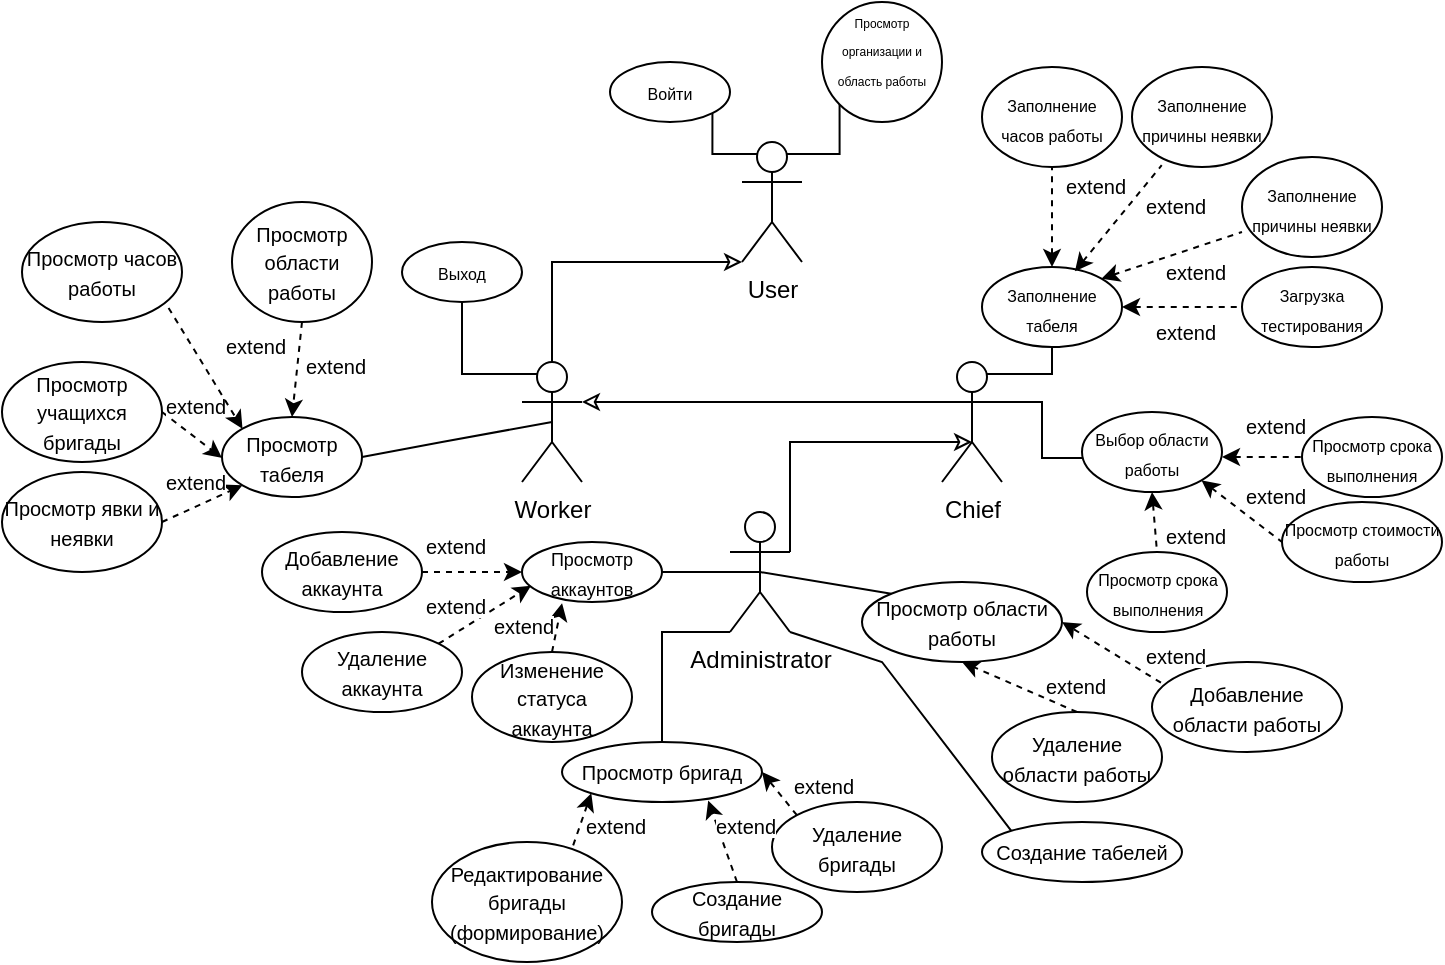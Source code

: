 <mxfile version="16.1.0" type="github">
  <diagram id="7hAk2F3jeESIdfcBZHj0" name="Page-1">
    <mxGraphModel dx="2100" dy="567" grid="1" gridSize="10" guides="1" tooltips="1" connect="1" arrows="1" fold="1" page="1" pageScale="1" pageWidth="827" pageHeight="1169" math="0" shadow="0">
      <root>
        <mxCell id="0" />
        <mxCell id="1" parent="0" />
        <mxCell id="OAtUZvXxgG-5UGhybnFJ-1" style="edgeStyle=orthogonalEdgeStyle;rounded=0;orthogonalLoop=1;jettySize=auto;html=1;exitX=0.25;exitY=0.1;exitDx=0;exitDy=0;exitPerimeter=0;entryX=1;entryY=1;entryDx=0;entryDy=0;endArrow=none;endFill=0;" edge="1" parent="1" source="OAtUZvXxgG-5UGhybnFJ-3" target="OAtUZvXxgG-5UGhybnFJ-4">
          <mxGeometry relative="1" as="geometry" />
        </mxCell>
        <mxCell id="OAtUZvXxgG-5UGhybnFJ-2" style="edgeStyle=orthogonalEdgeStyle;rounded=0;orthogonalLoop=1;jettySize=auto;html=1;exitX=0.75;exitY=0.1;exitDx=0;exitDy=0;exitPerimeter=0;entryX=0;entryY=1;entryDx=0;entryDy=0;fontSize=8;endArrow=none;endFill=0;" edge="1" parent="1" source="OAtUZvXxgG-5UGhybnFJ-3" target="OAtUZvXxgG-5UGhybnFJ-21">
          <mxGeometry relative="1" as="geometry" />
        </mxCell>
        <mxCell id="OAtUZvXxgG-5UGhybnFJ-3" value="User" style="shape=umlActor;verticalLabelPosition=bottom;verticalAlign=top;html=1;outlineConnect=0;" vertex="1" parent="1">
          <mxGeometry x="360" y="130" width="30" height="60" as="geometry" />
        </mxCell>
        <mxCell id="OAtUZvXxgG-5UGhybnFJ-4" value="&lt;span style=&quot;font-size: 8px&quot;&gt;Войти&lt;/span&gt;" style="ellipse;whiteSpace=wrap;html=1;" vertex="1" parent="1">
          <mxGeometry x="294" y="90" width="60" height="30" as="geometry" />
        </mxCell>
        <mxCell id="OAtUZvXxgG-5UGhybnFJ-5" style="edgeStyle=orthogonalEdgeStyle;rounded=0;orthogonalLoop=1;jettySize=auto;html=1;exitX=0.5;exitY=0;exitDx=0;exitDy=0;exitPerimeter=0;entryX=0;entryY=1;entryDx=0;entryDy=0;entryPerimeter=0;fontSize=8;startArrow=none;startFill=0;endArrow=classic;endFill=0;" edge="1" parent="1" source="OAtUZvXxgG-5UGhybnFJ-8" target="OAtUZvXxgG-5UGhybnFJ-3">
          <mxGeometry relative="1" as="geometry">
            <Array as="points">
              <mxPoint x="265" y="190" />
            </Array>
          </mxGeometry>
        </mxCell>
        <mxCell id="OAtUZvXxgG-5UGhybnFJ-6" style="edgeStyle=orthogonalEdgeStyle;rounded=0;orthogonalLoop=1;jettySize=auto;html=1;exitX=0.25;exitY=0.1;exitDx=0;exitDy=0;exitPerimeter=0;entryX=0.5;entryY=1;entryDx=0;entryDy=0;fontSize=8;startArrow=none;startFill=0;endArrow=none;endFill=0;" edge="1" parent="1" source="OAtUZvXxgG-5UGhybnFJ-8" target="OAtUZvXxgG-5UGhybnFJ-22">
          <mxGeometry relative="1" as="geometry">
            <Array as="points">
              <mxPoint x="220" y="246" />
            </Array>
          </mxGeometry>
        </mxCell>
        <mxCell id="OAtUZvXxgG-5UGhybnFJ-8" value="Worker" style="shape=umlActor;verticalLabelPosition=bottom;verticalAlign=top;html=1;outlineConnect=0;" vertex="1" parent="1">
          <mxGeometry x="250" y="240" width="30" height="60" as="geometry" />
        </mxCell>
        <mxCell id="OAtUZvXxgG-5UGhybnFJ-9" style="edgeStyle=orthogonalEdgeStyle;rounded=0;orthogonalLoop=1;jettySize=auto;html=1;exitX=0.75;exitY=0.1;exitDx=0;exitDy=0;exitPerimeter=0;entryX=0.5;entryY=1;entryDx=0;entryDy=0;endArrow=none;endFill=0;" edge="1" parent="1" source="OAtUZvXxgG-5UGhybnFJ-13" target="OAtUZvXxgG-5UGhybnFJ-17">
          <mxGeometry relative="1" as="geometry">
            <Array as="points">
              <mxPoint x="515" y="246" />
            </Array>
          </mxGeometry>
        </mxCell>
        <mxCell id="OAtUZvXxgG-5UGhybnFJ-10" style="rounded=0;orthogonalLoop=1;jettySize=auto;html=1;exitX=0.5;exitY=0.5;exitDx=0;exitDy=0;exitPerimeter=0;entryX=1;entryY=0.5;entryDx=0;entryDy=0;endArrow=none;endFill=0;" edge="1" parent="1" source="OAtUZvXxgG-5UGhybnFJ-65" target="OAtUZvXxgG-5UGhybnFJ-18">
          <mxGeometry relative="1" as="geometry" />
        </mxCell>
        <mxCell id="OAtUZvXxgG-5UGhybnFJ-11" style="edgeStyle=orthogonalEdgeStyle;rounded=0;orthogonalLoop=1;jettySize=auto;html=1;exitX=0;exitY=0.333;exitDx=0;exitDy=0;exitPerimeter=0;entryX=1;entryY=0.333;entryDx=0;entryDy=0;entryPerimeter=0;fontSize=8;startArrow=none;startFill=0;endArrow=classic;endFill=0;" edge="1" parent="1" source="OAtUZvXxgG-5UGhybnFJ-13" target="OAtUZvXxgG-5UGhybnFJ-8">
          <mxGeometry relative="1" as="geometry" />
        </mxCell>
        <mxCell id="OAtUZvXxgG-5UGhybnFJ-13" value="Chief" style="shape=umlActor;verticalLabelPosition=bottom;verticalAlign=top;html=1;outlineConnect=0;" vertex="1" parent="1">
          <mxGeometry x="460" y="240" width="30" height="60" as="geometry" />
        </mxCell>
        <mxCell id="OAtUZvXxgG-5UGhybnFJ-14" style="edgeStyle=none;rounded=0;orthogonalLoop=1;jettySize=auto;html=1;exitX=1;exitY=0.5;exitDx=0;exitDy=0;entryX=0;entryY=0.5;entryDx=0;entryDy=0;dashed=1;fontSize=8;startArrow=classic;startFill=1;endArrow=none;endFill=0;" edge="1" parent="1" source="OAtUZvXxgG-5UGhybnFJ-17" target="OAtUZvXxgG-5UGhybnFJ-43">
          <mxGeometry relative="1" as="geometry" />
        </mxCell>
        <mxCell id="OAtUZvXxgG-5UGhybnFJ-15" style="edgeStyle=none;rounded=0;orthogonalLoop=1;jettySize=auto;html=1;exitX=1;exitY=0;exitDx=0;exitDy=0;entryX=0;entryY=0.75;entryDx=0;entryDy=0;entryPerimeter=0;dashed=1;fontSize=8;startArrow=classic;startFill=1;endArrow=none;endFill=0;" edge="1" parent="1" source="OAtUZvXxgG-5UGhybnFJ-17" target="OAtUZvXxgG-5UGhybnFJ-42">
          <mxGeometry relative="1" as="geometry" />
        </mxCell>
        <mxCell id="OAtUZvXxgG-5UGhybnFJ-16" style="edgeStyle=none;rounded=0;orthogonalLoop=1;jettySize=auto;html=1;exitX=0.5;exitY=0;exitDx=0;exitDy=0;entryX=0.5;entryY=1;entryDx=0;entryDy=0;dashed=1;fontSize=8;startArrow=classic;startFill=1;endArrow=none;endFill=0;" edge="1" parent="1" source="OAtUZvXxgG-5UGhybnFJ-17" target="OAtUZvXxgG-5UGhybnFJ-41">
          <mxGeometry relative="1" as="geometry" />
        </mxCell>
        <mxCell id="OAtUZvXxgG-5UGhybnFJ-17" value="&lt;font style=&quot;font-size: 8px&quot;&gt;Заполнение табеля&lt;br&gt;&lt;/font&gt;" style="ellipse;whiteSpace=wrap;html=1;" vertex="1" parent="1">
          <mxGeometry x="480" y="192.5" width="70" height="40" as="geometry" />
        </mxCell>
        <mxCell id="OAtUZvXxgG-5UGhybnFJ-18" value="&lt;font style=&quot;font-size: 9px&quot;&gt;Просмотр аккаунтов&lt;/font&gt;" style="ellipse;whiteSpace=wrap;html=1;" vertex="1" parent="1">
          <mxGeometry x="250" y="330" width="70" height="30" as="geometry" />
        </mxCell>
        <mxCell id="OAtUZvXxgG-5UGhybnFJ-21" value="&lt;span style=&quot;font-size: 6px&quot;&gt;Просмотр организации&amp;nbsp;и область работы&lt;br&gt;&lt;br&gt;&lt;/span&gt;" style="ellipse;whiteSpace=wrap;html=1;align=center;" vertex="1" parent="1">
          <mxGeometry x="400" y="60" width="60" height="60" as="geometry" />
        </mxCell>
        <mxCell id="OAtUZvXxgG-5UGhybnFJ-22" value="&lt;span style=&quot;font-size: 8px&quot;&gt;Выход&lt;/span&gt;" style="ellipse;whiteSpace=wrap;html=1;" vertex="1" parent="1">
          <mxGeometry x="190" y="180" width="60" height="30" as="geometry" />
        </mxCell>
        <mxCell id="OAtUZvXxgG-5UGhybnFJ-36" style="edgeStyle=none;rounded=0;orthogonalLoop=1;jettySize=auto;html=1;exitX=1;exitY=0.5;exitDx=0;exitDy=0;fontSize=5;startArrow=none;startFill=0;endArrow=none;endFill=0;entryX=0.5;entryY=0.5;entryDx=0;entryDy=0;entryPerimeter=0;" edge="1" parent="1" source="OAtUZvXxgG-5UGhybnFJ-37" target="OAtUZvXxgG-5UGhybnFJ-8">
          <mxGeometry relative="1" as="geometry">
            <Array as="points">
              <mxPoint x="210" y="280" />
            </Array>
          </mxGeometry>
        </mxCell>
        <mxCell id="OAtUZvXxgG-5UGhybnFJ-37" value="&lt;font size=&quot;1&quot;&gt;Просмотр табеля&lt;/font&gt;" style="ellipse;whiteSpace=wrap;html=1;" vertex="1" parent="1">
          <mxGeometry x="100" y="267.5" width="70" height="40" as="geometry" />
        </mxCell>
        <mxCell id="OAtUZvXxgG-5UGhybnFJ-41" value="&lt;font style=&quot;font-size: 8px&quot;&gt;Заполнение часов работы&lt;br&gt;&lt;/font&gt;" style="ellipse;whiteSpace=wrap;html=1;" vertex="1" parent="1">
          <mxGeometry x="480" y="92.5" width="70" height="50" as="geometry" />
        </mxCell>
        <mxCell id="OAtUZvXxgG-5UGhybnFJ-42" value="&lt;font style=&quot;font-size: 8px&quot;&gt;Заполнение причины неявки&lt;br&gt;&lt;/font&gt;" style="ellipse;whiteSpace=wrap;html=1;" vertex="1" parent="1">
          <mxGeometry x="610" y="137.5" width="70" height="50" as="geometry" />
        </mxCell>
        <mxCell id="OAtUZvXxgG-5UGhybnFJ-43" value="&lt;font style=&quot;font-size: 8px&quot;&gt;Загрузка тестирования&lt;br&gt;&lt;/font&gt;" style="ellipse;whiteSpace=wrap;html=1;" vertex="1" parent="1">
          <mxGeometry x="610" y="192.5" width="70" height="40" as="geometry" />
        </mxCell>
        <mxCell id="OAtUZvXxgG-5UGhybnFJ-44" value="&lt;span style=&quot;color: rgb(0, 0, 0); font-family: helvetica; font-size: x-small; font-style: normal; font-weight: 400; letter-spacing: normal; text-align: center; text-indent: 0px; text-transform: none; word-spacing: 0px; background-color: rgb(255, 255, 255); display: inline; float: none;&quot;&gt;extend&lt;/span&gt;" style="text;whiteSpace=wrap;html=1;fontSize=5;" vertex="1" parent="1">
          <mxGeometry x="520" y="140" width="60" height="20" as="geometry" />
        </mxCell>
        <mxCell id="OAtUZvXxgG-5UGhybnFJ-45" value="&lt;span style=&quot;color: rgb(0, 0, 0); font-family: helvetica; font-size: x-small; font-style: normal; font-weight: 400; letter-spacing: normal; text-align: center; text-indent: 0px; text-transform: none; word-spacing: 0px; background-color: rgb(255, 255, 255); display: inline; float: none;&quot;&gt;extend&lt;/span&gt;" style="text;whiteSpace=wrap;html=1;fontSize=5;" vertex="1" parent="1">
          <mxGeometry x="570" y="182.5" width="60" height="20" as="geometry" />
        </mxCell>
        <mxCell id="OAtUZvXxgG-5UGhybnFJ-46" value="&lt;span style=&quot;color: rgb(0, 0, 0); font-family: helvetica; font-size: x-small; font-style: normal; font-weight: 400; letter-spacing: normal; text-align: center; text-indent: 0px; text-transform: none; word-spacing: 0px; background-color: rgb(255, 255, 255); display: inline; float: none;&quot;&gt;extend&lt;/span&gt;" style="text;whiteSpace=wrap;html=1;fontSize=5;" vertex="1" parent="1">
          <mxGeometry x="565" y="212.5" width="60" height="20" as="geometry" />
        </mxCell>
        <mxCell id="OAtUZvXxgG-5UGhybnFJ-47" style="edgeStyle=none;rounded=0;orthogonalLoop=1;jettySize=auto;html=1;exitX=0.5;exitY=1;exitDx=0;exitDy=0;entryX=0.5;entryY=0;entryDx=0;entryDy=0;dashed=1;fontSize=9;startArrow=none;startFill=0;endArrow=classic;endFill=1;" edge="1" parent="1" source="OAtUZvXxgG-5UGhybnFJ-48" target="OAtUZvXxgG-5UGhybnFJ-37">
          <mxGeometry relative="1" as="geometry" />
        </mxCell>
        <mxCell id="OAtUZvXxgG-5UGhybnFJ-48" value="&lt;font size=&quot;1&quot;&gt;Просмотр области работы&lt;br&gt;&lt;/font&gt;" style="ellipse;whiteSpace=wrap;html=1;" vertex="1" parent="1">
          <mxGeometry x="105" y="160" width="70" height="60" as="geometry" />
        </mxCell>
        <mxCell id="OAtUZvXxgG-5UGhybnFJ-49" style="edgeStyle=none;rounded=0;orthogonalLoop=1;jettySize=auto;html=1;exitX=1;exitY=0.5;exitDx=0;exitDy=0;dashed=1;fontSize=9;startArrow=none;startFill=0;endArrow=classic;endFill=1;" edge="1" parent="1" source="OAtUZvXxgG-5UGhybnFJ-50">
          <mxGeometry relative="1" as="geometry">
            <mxPoint x="100" y="288" as="targetPoint" />
          </mxGeometry>
        </mxCell>
        <mxCell id="OAtUZvXxgG-5UGhybnFJ-50" value="&lt;font size=&quot;1&quot;&gt;Просмотр учащихся бригады&lt;br&gt;&lt;/font&gt;" style="ellipse;whiteSpace=wrap;html=1;" vertex="1" parent="1">
          <mxGeometry x="-10" y="240" width="80" height="50" as="geometry" />
        </mxCell>
        <mxCell id="OAtUZvXxgG-5UGhybnFJ-58" value="&lt;span style=&quot;color: rgb(0, 0, 0); font-family: helvetica; font-size: x-small; font-style: normal; font-weight: 400; letter-spacing: normal; text-align: center; text-indent: 0px; text-transform: none; word-spacing: 0px; background-color: rgb(255, 255, 255); display: inline; float: none;&quot;&gt;extend&lt;/span&gt;" style="text;whiteSpace=wrap;html=1;fontSize=5;" vertex="1" parent="1">
          <mxGeometry x="70" y="250" width="60" height="20" as="geometry" />
        </mxCell>
        <mxCell id="OAtUZvXxgG-5UGhybnFJ-59" style="edgeStyle=none;rounded=0;orthogonalLoop=1;jettySize=auto;html=1;exitX=0.916;exitY=0.859;exitDx=0;exitDy=0;entryX=0;entryY=0;entryDx=0;entryDy=0;dashed=1;fontSize=9;startArrow=none;startFill=0;endArrow=classic;endFill=1;exitPerimeter=0;" edge="1" parent="1" source="OAtUZvXxgG-5UGhybnFJ-60" target="OAtUZvXxgG-5UGhybnFJ-37">
          <mxGeometry relative="1" as="geometry" />
        </mxCell>
        <mxCell id="OAtUZvXxgG-5UGhybnFJ-60" value="&lt;font size=&quot;1&quot;&gt;Просмотр часов работы&lt;/font&gt;" style="ellipse;whiteSpace=wrap;html=1;" vertex="1" parent="1">
          <mxGeometry y="170" width="80" height="50" as="geometry" />
        </mxCell>
        <mxCell id="OAtUZvXxgG-5UGhybnFJ-61" value="&lt;span style=&quot;color: rgb(0, 0, 0); font-family: helvetica; font-size: x-small; font-style: normal; font-weight: 400; letter-spacing: normal; text-align: center; text-indent: 0px; text-transform: none; word-spacing: 0px; background-color: rgb(255, 255, 255); display: inline; float: none;&quot;&gt;extend&lt;/span&gt;" style="text;whiteSpace=wrap;html=1;fontSize=5;" vertex="1" parent="1">
          <mxGeometry x="100" y="220" width="60" height="20" as="geometry" />
        </mxCell>
        <mxCell id="OAtUZvXxgG-5UGhybnFJ-62" value="&lt;span style=&quot;color: rgb(0, 0, 0); font-family: helvetica; font-size: x-small; font-style: normal; font-weight: 400; letter-spacing: normal; text-align: center; text-indent: 0px; text-transform: none; word-spacing: 0px; background-color: rgb(255, 255, 255); display: inline; float: none;&quot;&gt;extend&lt;/span&gt;" style="text;whiteSpace=wrap;html=1;fontSize=5;" vertex="1" parent="1">
          <mxGeometry x="140" y="230" width="60" height="20" as="geometry" />
        </mxCell>
        <mxCell id="OAtUZvXxgG-5UGhybnFJ-65" value="Administrator" style="shape=umlActor;verticalLabelPosition=bottom;verticalAlign=top;html=1;outlineConnect=0;" vertex="1" parent="1">
          <mxGeometry x="354" y="315" width="30" height="60" as="geometry" />
        </mxCell>
        <mxCell id="OAtUZvXxgG-5UGhybnFJ-74" value="&lt;font size=&quot;1&quot;&gt;Просмотр явки и неявки&lt;/font&gt;" style="ellipse;whiteSpace=wrap;html=1;" vertex="1" parent="1">
          <mxGeometry x="-10" y="295" width="80" height="50" as="geometry" />
        </mxCell>
        <mxCell id="OAtUZvXxgG-5UGhybnFJ-76" style="edgeStyle=none;rounded=0;orthogonalLoop=1;jettySize=auto;html=1;exitX=1;exitY=0.5;exitDx=0;exitDy=0;dashed=1;fontSize=9;startArrow=none;startFill=0;endArrow=classic;endFill=1;entryX=0;entryY=1;entryDx=0;entryDy=0;" edge="1" parent="1" source="OAtUZvXxgG-5UGhybnFJ-74" target="OAtUZvXxgG-5UGhybnFJ-37">
          <mxGeometry relative="1" as="geometry">
            <mxPoint x="80" y="275" as="sourcePoint" />
            <mxPoint x="110" y="320" as="targetPoint" />
          </mxGeometry>
        </mxCell>
        <mxCell id="OAtUZvXxgG-5UGhybnFJ-78" style="edgeStyle=orthogonalEdgeStyle;rounded=0;orthogonalLoop=1;jettySize=auto;html=1;exitX=1;exitY=0.333;exitDx=0;exitDy=0;exitPerimeter=0;entryX=0;entryY=0.5;entryDx=0;entryDy=0;endArrow=none;endFill=0;" edge="1" parent="1" target="OAtUZvXxgG-5UGhybnFJ-79" source="OAtUZvXxgG-5UGhybnFJ-13">
          <mxGeometry relative="1" as="geometry">
            <mxPoint x="522.5" y="307.5" as="sourcePoint" />
            <Array as="points">
              <mxPoint x="510" y="260" />
              <mxPoint x="510" y="288" />
              <mxPoint x="560" y="288" />
            </Array>
          </mxGeometry>
        </mxCell>
        <mxCell id="OAtUZvXxgG-5UGhybnFJ-79" value="&lt;font style=&quot;font-size: 8px&quot;&gt;Выбор области работы&lt;br&gt;&lt;/font&gt;" style="ellipse;whiteSpace=wrap;html=1;" vertex="1" parent="1">
          <mxGeometry x="530" y="265" width="70" height="40" as="geometry" />
        </mxCell>
        <mxCell id="OAtUZvXxgG-5UGhybnFJ-80" style="edgeStyle=none;rounded=0;orthogonalLoop=1;jettySize=auto;html=1;exitX=1;exitY=0.5;exitDx=0;exitDy=0;entryX=0;entryY=0.5;entryDx=0;entryDy=0;dashed=1;fontSize=8;startArrow=classic;startFill=1;endArrow=none;endFill=0;" edge="1" parent="1" target="OAtUZvXxgG-5UGhybnFJ-81">
          <mxGeometry relative="1" as="geometry">
            <mxPoint x="600" y="287.5" as="sourcePoint" />
          </mxGeometry>
        </mxCell>
        <mxCell id="OAtUZvXxgG-5UGhybnFJ-81" value="&lt;font style=&quot;font-size: 8px&quot;&gt;Просмотр срока выполнения&lt;br&gt;&lt;/font&gt;" style="ellipse;whiteSpace=wrap;html=1;" vertex="1" parent="1">
          <mxGeometry x="640" y="267.5" width="70" height="40" as="geometry" />
        </mxCell>
        <mxCell id="OAtUZvXxgG-5UGhybnFJ-82" value="&lt;span style=&quot;color: rgb(0, 0, 0); font-family: helvetica; font-size: x-small; font-style: normal; font-weight: 400; letter-spacing: normal; text-align: center; text-indent: 0px; text-transform: none; word-spacing: 0px; background-color: rgb(255, 255, 255); display: inline; float: none;&quot;&gt;extend&lt;/span&gt;" style="text;whiteSpace=wrap;html=1;fontSize=5;" vertex="1" parent="1">
          <mxGeometry x="610" y="260" width="60" height="20" as="geometry" />
        </mxCell>
        <mxCell id="OAtUZvXxgG-5UGhybnFJ-83" value="&lt;font style=&quot;font-size: 8px&quot;&gt;Заполнение причины неявки&lt;br&gt;&lt;/font&gt;" style="ellipse;whiteSpace=wrap;html=1;" vertex="1" parent="1">
          <mxGeometry x="555" y="92.5" width="70" height="50" as="geometry" />
        </mxCell>
        <mxCell id="OAtUZvXxgG-5UGhybnFJ-84" style="edgeStyle=none;rounded=0;orthogonalLoop=1;jettySize=auto;html=1;entryX=0.831;entryY=0.08;entryDx=0;entryDy=0;dashed=1;fontSize=8;startArrow=classic;startFill=1;endArrow=none;endFill=0;exitX=0.664;exitY=0.053;exitDx=0;exitDy=0;exitPerimeter=0;entryPerimeter=0;" edge="1" parent="1" source="OAtUZvXxgG-5UGhybnFJ-17" target="OAtUZvXxgG-5UGhybnFJ-44">
          <mxGeometry relative="1" as="geometry">
            <mxPoint x="549.698" y="208.329" as="sourcePoint" />
            <mxPoint x="620" y="185" as="targetPoint" />
          </mxGeometry>
        </mxCell>
        <mxCell id="OAtUZvXxgG-5UGhybnFJ-85" value="&lt;span style=&quot;color: rgb(0, 0, 0); font-family: helvetica; font-size: x-small; font-style: normal; font-weight: 400; letter-spacing: normal; text-align: center; text-indent: 0px; text-transform: none; word-spacing: 0px; background-color: rgb(255, 255, 255); display: inline; float: none;&quot;&gt;extend&lt;/span&gt;" style="text;whiteSpace=wrap;html=1;fontSize=5;" vertex="1" parent="1">
          <mxGeometry x="560" y="150" width="60" height="20" as="geometry" />
        </mxCell>
        <mxCell id="OAtUZvXxgG-5UGhybnFJ-86" style="edgeStyle=none;rounded=0;orthogonalLoop=1;jettySize=auto;html=1;exitX=1;exitY=1;exitDx=0;exitDy=0;entryX=0;entryY=0.5;entryDx=0;entryDy=0;dashed=1;fontSize=8;startArrow=classic;startFill=1;endArrow=none;endFill=0;" edge="1" parent="1" target="OAtUZvXxgG-5UGhybnFJ-87" source="OAtUZvXxgG-5UGhybnFJ-79">
          <mxGeometry relative="1" as="geometry">
            <mxPoint x="590" y="330" as="sourcePoint" />
          </mxGeometry>
        </mxCell>
        <mxCell id="OAtUZvXxgG-5UGhybnFJ-87" value="&lt;font style=&quot;font-size: 8px&quot;&gt;Просмотр стоимости работы&lt;br&gt;&lt;/font&gt;" style="ellipse;whiteSpace=wrap;html=1;" vertex="1" parent="1">
          <mxGeometry x="630" y="310" width="80" height="40" as="geometry" />
        </mxCell>
        <mxCell id="OAtUZvXxgG-5UGhybnFJ-88" value="&lt;span style=&quot;color: rgb(0, 0, 0); font-family: helvetica; font-size: x-small; font-style: normal; font-weight: 400; letter-spacing: normal; text-align: center; text-indent: 0px; text-transform: none; word-spacing: 0px; background-color: rgb(255, 255, 255); display: inline; float: none;&quot;&gt;extend&lt;/span&gt;" style="text;whiteSpace=wrap;html=1;fontSize=5;" vertex="1" parent="1">
          <mxGeometry x="610" y="295" width="60" height="20" as="geometry" />
        </mxCell>
        <mxCell id="OAtUZvXxgG-5UGhybnFJ-89" style="edgeStyle=none;rounded=0;orthogonalLoop=1;jettySize=auto;html=1;exitX=0.5;exitY=1;exitDx=0;exitDy=0;dashed=1;fontSize=8;startArrow=classic;startFill=1;endArrow=none;endFill=0;entryX=0.5;entryY=0;entryDx=0;entryDy=0;" edge="1" parent="1" target="OAtUZvXxgG-5UGhybnFJ-90" source="OAtUZvXxgG-5UGhybnFJ-79">
          <mxGeometry relative="1" as="geometry">
            <mxPoint x="520" y="360" as="sourcePoint" />
            <mxPoint x="565" y="350" as="targetPoint" />
          </mxGeometry>
        </mxCell>
        <mxCell id="OAtUZvXxgG-5UGhybnFJ-90" value="&lt;font style=&quot;font-size: 8px&quot;&gt;Просмотр срока выполнения&lt;br&gt;&lt;/font&gt;" style="ellipse;whiteSpace=wrap;html=1;" vertex="1" parent="1">
          <mxGeometry x="532.5" y="335" width="70" height="40" as="geometry" />
        </mxCell>
        <mxCell id="OAtUZvXxgG-5UGhybnFJ-91" value="&lt;span style=&quot;color: rgb(0, 0, 0); font-family: helvetica; font-size: x-small; font-style: normal; font-weight: 400; letter-spacing: normal; text-align: center; text-indent: 0px; text-transform: none; word-spacing: 0px; background-color: rgb(255, 255, 255); display: inline; float: none;&quot;&gt;extend&lt;/span&gt;" style="text;whiteSpace=wrap;html=1;fontSize=5;" vertex="1" parent="1">
          <mxGeometry x="570" y="315" width="60" height="20" as="geometry" />
        </mxCell>
        <mxCell id="OAtUZvXxgG-5UGhybnFJ-92" value="&lt;span style=&quot;color: rgb(0, 0, 0); font-family: helvetica; font-size: x-small; font-style: normal; font-weight: 400; letter-spacing: normal; text-align: center; text-indent: 0px; text-transform: none; word-spacing: 0px; background-color: rgb(255, 255, 255); display: inline; float: none;&quot;&gt;extend&lt;/span&gt;" style="text;whiteSpace=wrap;html=1;fontSize=5;" vertex="1" parent="1">
          <mxGeometry x="70" y="287.5" width="60" height="20" as="geometry" />
        </mxCell>
        <mxCell id="OAtUZvXxgG-5UGhybnFJ-93" value="&lt;font size=&quot;1&quot;&gt;Добавление аккаунта&lt;/font&gt;" style="ellipse;whiteSpace=wrap;html=1;" vertex="1" parent="1">
          <mxGeometry x="120" y="325" width="80" height="40" as="geometry" />
        </mxCell>
        <mxCell id="OAtUZvXxgG-5UGhybnFJ-94" style="edgeStyle=none;rounded=0;orthogonalLoop=1;jettySize=auto;html=1;exitX=1;exitY=0.5;exitDx=0;exitDy=0;dashed=1;fontSize=9;startArrow=none;startFill=0;endArrow=classic;endFill=1;entryX=0;entryY=0.5;entryDx=0;entryDy=0;" edge="1" parent="1" source="OAtUZvXxgG-5UGhybnFJ-93" target="OAtUZvXxgG-5UGhybnFJ-18">
          <mxGeometry relative="1" as="geometry">
            <mxPoint x="210" y="315" as="sourcePoint" />
            <mxPoint x="240.302" y="341.671" as="targetPoint" />
          </mxGeometry>
        </mxCell>
        <mxCell id="OAtUZvXxgG-5UGhybnFJ-95" value="&lt;span style=&quot;color: rgb(0, 0, 0); font-family: helvetica; font-size: x-small; font-style: normal; font-weight: 400; letter-spacing: normal; text-align: center; text-indent: 0px; text-transform: none; word-spacing: 0px; background-color: rgb(255, 255, 255); display: inline; float: none;&quot;&gt;extend&lt;/span&gt;" style="text;whiteSpace=wrap;html=1;fontSize=5;" vertex="1" parent="1">
          <mxGeometry x="200" y="320" width="60" height="20" as="geometry" />
        </mxCell>
        <mxCell id="OAtUZvXxgG-5UGhybnFJ-96" value="&lt;font size=&quot;1&quot;&gt;Удаление аккаунта&lt;/font&gt;" style="ellipse;whiteSpace=wrap;html=1;" vertex="1" parent="1">
          <mxGeometry x="140" y="375" width="80" height="40" as="geometry" />
        </mxCell>
        <mxCell id="OAtUZvXxgG-5UGhybnFJ-98" style="edgeStyle=none;rounded=0;orthogonalLoop=1;jettySize=auto;html=1;exitX=1;exitY=0;exitDx=0;exitDy=0;dashed=1;fontSize=9;startArrow=none;startFill=0;endArrow=classic;endFill=1;entryX=0.064;entryY=0.73;entryDx=0;entryDy=0;entryPerimeter=0;" edge="1" parent="1" source="OAtUZvXxgG-5UGhybnFJ-96" target="OAtUZvXxgG-5UGhybnFJ-18">
          <mxGeometry relative="1" as="geometry">
            <mxPoint x="210" y="355" as="sourcePoint" />
            <mxPoint x="260.0" y="355" as="targetPoint" />
          </mxGeometry>
        </mxCell>
        <mxCell id="OAtUZvXxgG-5UGhybnFJ-99" value="&lt;span style=&quot;color: rgb(0, 0, 0); font-family: helvetica; font-size: x-small; font-style: normal; font-weight: 400; letter-spacing: normal; text-align: center; text-indent: 0px; text-transform: none; word-spacing: 0px; background-color: rgb(255, 255, 255); display: inline; float: none;&quot;&gt;extend&lt;/span&gt;" style="text;whiteSpace=wrap;html=1;fontSize=5;" vertex="1" parent="1">
          <mxGeometry x="200" y="350" width="60" height="20" as="geometry" />
        </mxCell>
        <mxCell id="OAtUZvXxgG-5UGhybnFJ-100" value="&lt;font size=&quot;1&quot;&gt;Изменение статуса аккаунта&lt;/font&gt;" style="ellipse;whiteSpace=wrap;html=1;" vertex="1" parent="1">
          <mxGeometry x="225" y="385" width="80" height="45" as="geometry" />
        </mxCell>
        <mxCell id="OAtUZvXxgG-5UGhybnFJ-101" style="edgeStyle=none;rounded=0;orthogonalLoop=1;jettySize=auto;html=1;exitX=0.5;exitY=0;exitDx=0;exitDy=0;dashed=1;fontSize=9;startArrow=none;startFill=0;endArrow=classic;endFill=1;entryX=0.286;entryY=1.019;entryDx=0;entryDy=0;entryPerimeter=0;" edge="1" parent="1" source="OAtUZvXxgG-5UGhybnFJ-100" target="OAtUZvXxgG-5UGhybnFJ-18">
          <mxGeometry relative="1" as="geometry">
            <mxPoint x="218.284" y="390.858" as="sourcePoint" />
            <mxPoint x="264.48" y="361.9" as="targetPoint" />
          </mxGeometry>
        </mxCell>
        <mxCell id="OAtUZvXxgG-5UGhybnFJ-102" value="&lt;span style=&quot;color: rgb(0, 0, 0); font-family: helvetica; font-size: x-small; font-style: normal; font-weight: 400; letter-spacing: normal; text-align: center; text-indent: 0px; text-transform: none; word-spacing: 0px; background-color: rgb(255, 255, 255); display: inline; float: none;&quot;&gt;extend&lt;/span&gt;" style="text;whiteSpace=wrap;html=1;fontSize=5;" vertex="1" parent="1">
          <mxGeometry x="234" y="360" width="60" height="20" as="geometry" />
        </mxCell>
        <mxCell id="OAtUZvXxgG-5UGhybnFJ-103" style="edgeStyle=orthogonalEdgeStyle;rounded=0;orthogonalLoop=1;jettySize=auto;html=1;exitX=1;exitY=0.333;exitDx=0;exitDy=0;exitPerimeter=0;fontSize=8;startArrow=none;startFill=0;endArrow=classic;endFill=0;" edge="1" parent="1" source="OAtUZvXxgG-5UGhybnFJ-65">
          <mxGeometry relative="1" as="geometry">
            <mxPoint x="470" y="270" as="sourcePoint" />
            <mxPoint x="475" y="280" as="targetPoint" />
            <Array as="points">
              <mxPoint x="384" y="280" />
              <mxPoint x="475" y="280" />
            </Array>
          </mxGeometry>
        </mxCell>
        <mxCell id="OAtUZvXxgG-5UGhybnFJ-104" value="&lt;font size=&quot;1&quot;&gt;Просмотр области работы&lt;/font&gt;" style="ellipse;whiteSpace=wrap;html=1;" vertex="1" parent="1">
          <mxGeometry x="420" y="350" width="100" height="40" as="geometry" />
        </mxCell>
        <mxCell id="OAtUZvXxgG-5UGhybnFJ-105" style="rounded=0;orthogonalLoop=1;jettySize=auto;html=1;exitX=0;exitY=0;exitDx=0;exitDy=0;endArrow=none;endFill=0;entryX=0.5;entryY=0.5;entryDx=0;entryDy=0;entryPerimeter=0;" edge="1" parent="1" source="OAtUZvXxgG-5UGhybnFJ-104" target="OAtUZvXxgG-5UGhybnFJ-65">
          <mxGeometry relative="1" as="geometry">
            <mxPoint x="379" y="355" as="sourcePoint" />
            <mxPoint x="330.0" y="355" as="targetPoint" />
          </mxGeometry>
        </mxCell>
        <mxCell id="OAtUZvXxgG-5UGhybnFJ-111" value="&lt;font size=&quot;1&quot;&gt;Добавление области работы&lt;br&gt;&lt;/font&gt;" style="ellipse;whiteSpace=wrap;html=1;" vertex="1" parent="1">
          <mxGeometry x="565" y="390" width="95" height="45" as="geometry" />
        </mxCell>
        <mxCell id="OAtUZvXxgG-5UGhybnFJ-112" style="edgeStyle=none;rounded=0;orthogonalLoop=1;jettySize=auto;html=1;exitX=0.047;exitY=0.23;exitDx=0;exitDy=0;dashed=1;fontSize=9;startArrow=none;startFill=0;endArrow=classic;endFill=1;exitPerimeter=0;entryX=1;entryY=0.5;entryDx=0;entryDy=0;" edge="1" parent="1" source="OAtUZvXxgG-5UGhybnFJ-111" target="OAtUZvXxgG-5UGhybnFJ-104">
          <mxGeometry relative="1" as="geometry">
            <mxPoint x="518.284" y="420.858" as="sourcePoint" />
            <mxPoint x="516" y="381" as="targetPoint" />
          </mxGeometry>
        </mxCell>
        <mxCell id="OAtUZvXxgG-5UGhybnFJ-113" value="&lt;span style=&quot;color: rgb(0, 0, 0); font-family: helvetica; font-size: x-small; font-style: normal; font-weight: 400; letter-spacing: normal; text-align: center; text-indent: 0px; text-transform: none; word-spacing: 0px; background-color: rgb(255, 255, 255); display: inline; float: none;&quot;&gt;extend&lt;/span&gt;" style="text;whiteSpace=wrap;html=1;fontSize=5;" vertex="1" parent="1">
          <mxGeometry x="560" y="375" width="60" height="20" as="geometry" />
        </mxCell>
        <mxCell id="OAtUZvXxgG-5UGhybnFJ-114" value="&lt;font size=&quot;1&quot;&gt;Удаление области работы&lt;/font&gt;" style="ellipse;whiteSpace=wrap;html=1;" vertex="1" parent="1">
          <mxGeometry x="485" y="415" width="85" height="45" as="geometry" />
        </mxCell>
        <mxCell id="OAtUZvXxgG-5UGhybnFJ-115" style="edgeStyle=none;rounded=0;orthogonalLoop=1;jettySize=auto;html=1;exitX=0.5;exitY=0;exitDx=0;exitDy=0;dashed=1;fontSize=9;startArrow=none;startFill=0;endArrow=classic;endFill=1;entryX=0.5;entryY=1;entryDx=0;entryDy=0;" edge="1" parent="1" source="OAtUZvXxgG-5UGhybnFJ-114" target="OAtUZvXxgG-5UGhybnFJ-104">
          <mxGeometry relative="1" as="geometry">
            <mxPoint x="428.284" y="420.858" as="sourcePoint" />
            <mxPoint x="480.02" y="390.57" as="targetPoint" />
          </mxGeometry>
        </mxCell>
        <mxCell id="OAtUZvXxgG-5UGhybnFJ-116" value="&lt;span style=&quot;color: rgb(0, 0, 0); font-family: helvetica; font-size: x-small; font-style: normal; font-weight: 400; letter-spacing: normal; text-align: center; text-indent: 0px; text-transform: none; word-spacing: 0px; background-color: rgb(255, 255, 255); display: inline; float: none;&quot;&gt;extend&lt;/span&gt;" style="text;whiteSpace=wrap;html=1;fontSize=5;" vertex="1" parent="1">
          <mxGeometry x="510" y="390" width="60" height="20" as="geometry" />
        </mxCell>
        <mxCell id="OAtUZvXxgG-5UGhybnFJ-117" value="&lt;font size=&quot;1&quot;&gt;Просмотр бригад&lt;/font&gt;" style="ellipse;whiteSpace=wrap;html=1;" vertex="1" parent="1">
          <mxGeometry x="270" y="430" width="100" height="30" as="geometry" />
        </mxCell>
        <mxCell id="OAtUZvXxgG-5UGhybnFJ-118" style="rounded=0;orthogonalLoop=1;jettySize=auto;html=1;exitX=0;exitY=1;exitDx=0;exitDy=0;exitPerimeter=0;endArrow=none;endFill=0;entryX=0.5;entryY=0;entryDx=0;entryDy=0;" edge="1" parent="1" source="OAtUZvXxgG-5UGhybnFJ-65" target="OAtUZvXxgG-5UGhybnFJ-117">
          <mxGeometry relative="1" as="geometry">
            <mxPoint x="360" y="365" as="sourcePoint" />
            <mxPoint x="320" y="390" as="targetPoint" />
            <Array as="points">
              <mxPoint x="320" y="375" />
            </Array>
          </mxGeometry>
        </mxCell>
        <mxCell id="OAtUZvXxgG-5UGhybnFJ-120" value="&lt;font size=&quot;1&quot;&gt;Удаление бригады&lt;/font&gt;" style="ellipse;whiteSpace=wrap;html=1;" vertex="1" parent="1">
          <mxGeometry x="375" y="460" width="85" height="45" as="geometry" />
        </mxCell>
        <mxCell id="OAtUZvXxgG-5UGhybnFJ-121" style="edgeStyle=none;rounded=0;orthogonalLoop=1;jettySize=auto;html=1;exitX=0;exitY=0;exitDx=0;exitDy=0;dashed=1;fontSize=9;startArrow=none;startFill=0;endArrow=classic;endFill=1;entryX=1;entryY=0.5;entryDx=0;entryDy=0;" edge="1" parent="1" source="OAtUZvXxgG-5UGhybnFJ-120" target="OAtUZvXxgG-5UGhybnFJ-117">
          <mxGeometry relative="1" as="geometry">
            <mxPoint x="328.284" y="480.858" as="sourcePoint" />
            <mxPoint x="370" y="450" as="targetPoint" />
          </mxGeometry>
        </mxCell>
        <mxCell id="OAtUZvXxgG-5UGhybnFJ-122" value="&lt;span style=&quot;color: rgb(0, 0, 0); font-family: helvetica; font-size: x-small; font-style: normal; font-weight: 400; letter-spacing: normal; text-align: center; text-indent: 0px; text-transform: none; word-spacing: 0px; background-color: rgb(255, 255, 255); display: inline; float: none;&quot;&gt;extend&lt;/span&gt;" style="text;whiteSpace=wrap;html=1;fontSize=5;" vertex="1" parent="1">
          <mxGeometry x="384" y="440" width="60" height="20" as="geometry" />
        </mxCell>
        <mxCell id="OAtUZvXxgG-5UGhybnFJ-124" value="&lt;font size=&quot;1&quot;&gt;Создание бригады&lt;/font&gt;" style="ellipse;whiteSpace=wrap;html=1;" vertex="1" parent="1">
          <mxGeometry x="315" y="500" width="85" height="30" as="geometry" />
        </mxCell>
        <mxCell id="OAtUZvXxgG-5UGhybnFJ-125" style="edgeStyle=none;rounded=0;orthogonalLoop=1;jettySize=auto;html=1;exitX=0.5;exitY=0;exitDx=0;exitDy=0;dashed=1;fontSize=9;startArrow=none;startFill=0;endArrow=classic;endFill=1;entryX=0.731;entryY=0.977;entryDx=0;entryDy=0;entryPerimeter=0;" edge="1" parent="1" source="OAtUZvXxgG-5UGhybnFJ-124" target="OAtUZvXxgG-5UGhybnFJ-117">
          <mxGeometry relative="1" as="geometry">
            <mxPoint x="268.284" y="520.858" as="sourcePoint" />
            <mxPoint x="310" y="485" as="targetPoint" />
          </mxGeometry>
        </mxCell>
        <mxCell id="OAtUZvXxgG-5UGhybnFJ-126" value="&lt;span style=&quot;color: rgb(0, 0, 0); font-family: helvetica; font-size: x-small; font-style: normal; font-weight: 400; letter-spacing: normal; text-align: center; text-indent: 0px; text-transform: none; word-spacing: 0px; background-color: rgb(255, 255, 255); display: inline; float: none;&quot;&gt;extend&lt;/span&gt;" style="text;whiteSpace=wrap;html=1;fontSize=5;" vertex="1" parent="1">
          <mxGeometry x="345" y="460" width="60" height="20" as="geometry" />
        </mxCell>
        <mxCell id="OAtUZvXxgG-5UGhybnFJ-127" value="&lt;font size=&quot;1&quot;&gt;Редактирование бригады (формирование)&lt;/font&gt;" style="ellipse;whiteSpace=wrap;html=1;" vertex="1" parent="1">
          <mxGeometry x="205" y="480" width="95" height="60" as="geometry" />
        </mxCell>
        <mxCell id="OAtUZvXxgG-5UGhybnFJ-128" style="edgeStyle=none;rounded=0;orthogonalLoop=1;jettySize=auto;html=1;exitX=0.743;exitY=0.028;exitDx=0;exitDy=0;dashed=1;fontSize=9;startArrow=none;startFill=0;endArrow=classic;endFill=1;entryX=0;entryY=1;entryDx=0;entryDy=0;exitPerimeter=0;" edge="1" parent="1" source="OAtUZvXxgG-5UGhybnFJ-127" target="OAtUZvXxgG-5UGhybnFJ-117">
          <mxGeometry relative="1" as="geometry">
            <mxPoint x="158.284" y="500.858" as="sourcePoint" />
            <mxPoint x="200" y="465" as="targetPoint" />
          </mxGeometry>
        </mxCell>
        <mxCell id="OAtUZvXxgG-5UGhybnFJ-129" value="&lt;span style=&quot;color: rgb(0, 0, 0); font-family: helvetica; font-size: x-small; font-style: normal; font-weight: 400; letter-spacing: normal; text-align: center; text-indent: 0px; text-transform: none; word-spacing: 0px; background-color: rgb(255, 255, 255); display: inline; float: none;&quot;&gt;extend&lt;/span&gt;" style="text;whiteSpace=wrap;html=1;fontSize=5;" vertex="1" parent="1">
          <mxGeometry x="280" y="460" width="60" height="20" as="geometry" />
        </mxCell>
        <mxCell id="OAtUZvXxgG-5UGhybnFJ-130" value="&lt;font size=&quot;1&quot;&gt;Создание табелей&lt;/font&gt;" style="ellipse;whiteSpace=wrap;html=1;" vertex="1" parent="1">
          <mxGeometry x="480" y="470" width="100" height="30" as="geometry" />
        </mxCell>
        <mxCell id="OAtUZvXxgG-5UGhybnFJ-142" style="rounded=0;orthogonalLoop=1;jettySize=auto;html=1;exitX=0;exitY=0;exitDx=0;exitDy=0;endArrow=none;endFill=0;entryX=1;entryY=1;entryDx=0;entryDy=0;entryPerimeter=0;" edge="1" parent="1" source="OAtUZvXxgG-5UGhybnFJ-130" target="OAtUZvXxgG-5UGhybnFJ-65">
          <mxGeometry relative="1" as="geometry">
            <mxPoint x="462.876" y="420.817" as="sourcePoint" />
            <mxPoint x="397.13" y="410" as="targetPoint" />
            <Array as="points">
              <mxPoint x="430" y="390" />
            </Array>
          </mxGeometry>
        </mxCell>
      </root>
    </mxGraphModel>
  </diagram>
</mxfile>
